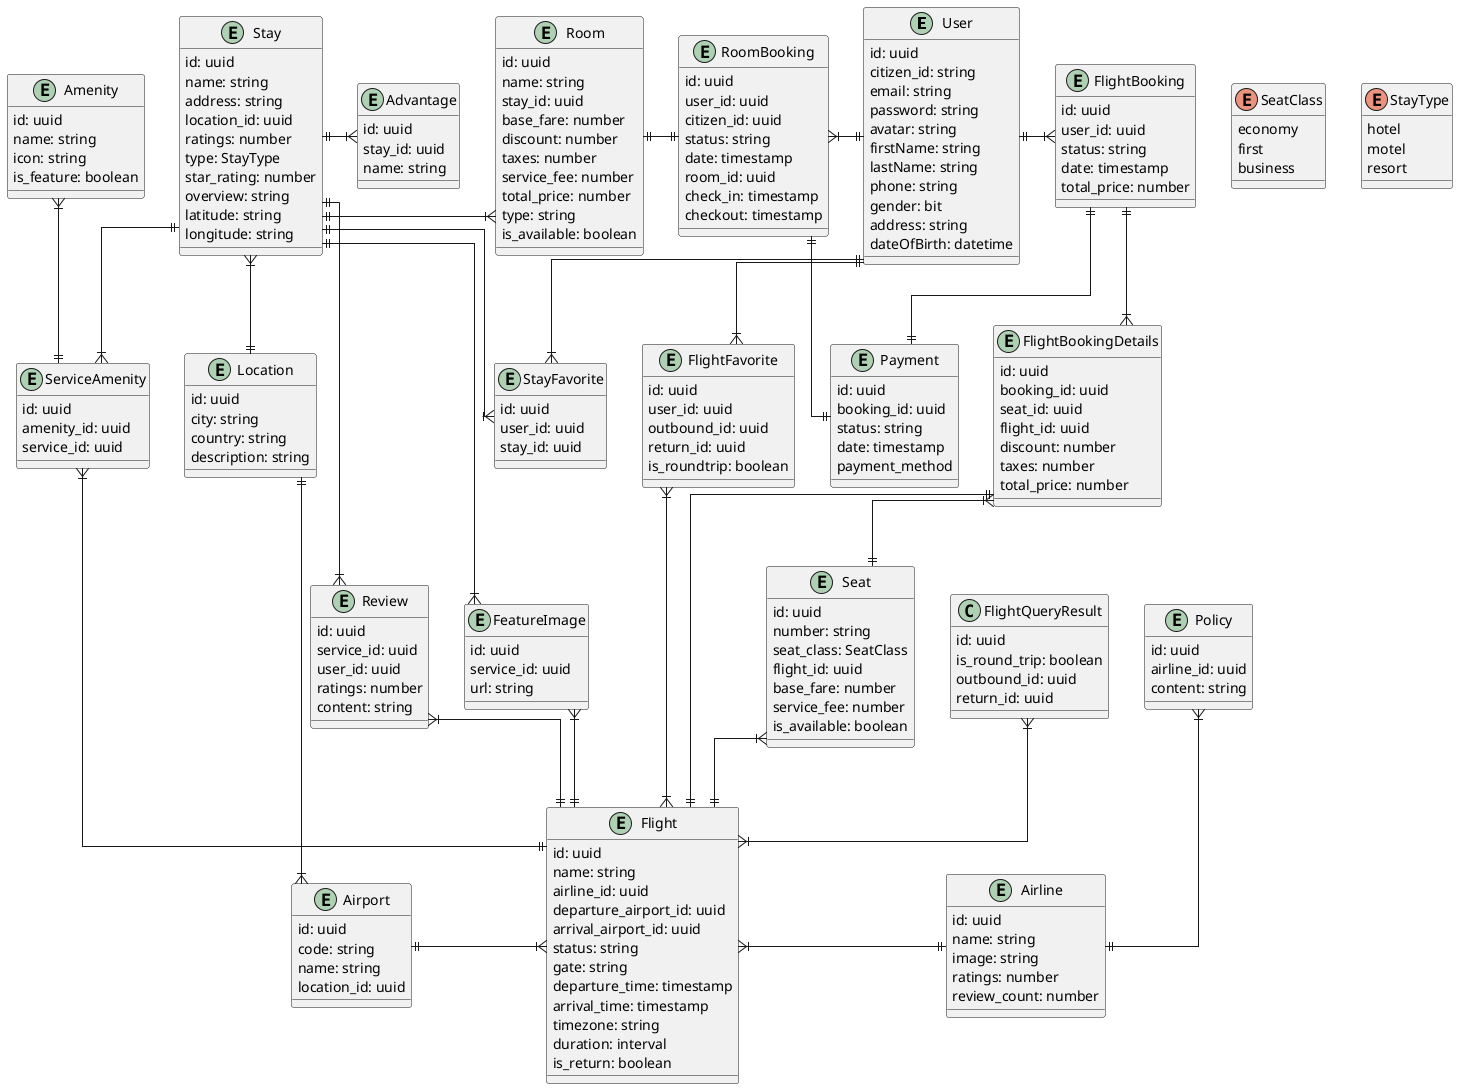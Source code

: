 @startuml yuh
skinparam Linetype ortho

entity User {
    id: uuid
    citizen_id: string
    email: string
    password: string
    avatar: string
    firstName: string
    lastName: string
    phone: string
    gender: bit
    address: string
    dateOfBirth: datetime
}

entity StayFavorite {
    id: uuid
    user_id: uuid
    stay_id: uuid
}

entity FlightFavorite {
    id: uuid
    user_id: uuid
    outbound_id: uuid
    return_id: uuid
    is_roundtrip: boolean
}

entity Flight {
    id: uuid
    name: string
    airline_id: uuid
    departure_airport_id: uuid
    arrival_airport_id: uuid
    status: string
    gate: string
    departure_time: timestamp
    arrival_time: timestamp
    timezone: string
    duration: interval
    is_return: boolean
}

class FlightQueryResult {
    id: uuid
    is_round_trip: boolean
    outbound_id: uuid
    return_id: uuid
}

entity Seat {
    id: uuid
    number: string
    seat_class: SeatClass
    flight_id: uuid
    base_fare: number
    service_fee: number
    is_available: boolean
}

entity FlightBooking {
    id: uuid
    user_id: uuid
    status: string
    date: timestamp
    total_price: number
}

entity FlightBookingDetails {
    id: uuid
    booking_id: uuid
    seat_id: uuid
    flight_id: uuid
    discount: number
    taxes: number
    total_price: number
}

enum SeatClass {
    economy
    first
    business
}

entity Amenity {
    id: uuid
    name: string
    icon: string
    is_feature: boolean
}

entity ServiceAmenity {
    id: uuid
    amenity_id: uuid
    service_id: uuid
}

entity Airport {
    id: uuid
    code: string
    name: string
    location_id: uuid
}

entity Airline {
    id: uuid
    name: string
    image: string
    ratings: number
    review_count: number
}

entity Review {
    id: uuid
    service_id: uuid
    user_id: uuid
    ratings: number
    content: string
}

entity Policy {
    id: uuid
    airline_id: uuid
    content: string
}

entity FeatureImage {
    id: uuid
    service_id: uuid
    url: string
}

entity Stay {
    id: uuid
    name: string
    address: string
    location_id: uuid
    ratings: number
    type: StayType
    star_rating: number
    overview: string
    latitude: string
    longitude: string
}

entity Advantage {
    id: uuid
    stay_id: uuid
    name: string
}

enum StayType {
    hotel 
    motel 
    resort 
}

entity Room {
    id: uuid
    name: string
    stay_id: uuid
    base_fare: number
    discount: number
    taxes: number
    service_fee: number
    total_price: number
    type: string
    is_available: boolean
}

entity RoomBooking {
    id: uuid
    user_id: uuid
    citizen_id: uuid
    status: string
    date: timestamp
    room_id: uuid
    check_in: timestamp
    checkout: timestamp
}

entity Location {
    id: uuid
    city: string
    country: string
    description: string
}

entity Payment {
    id: uuid
    booking_id: uuid
    status: string
    date: timestamp
    payment_method
}

StayFavorite }|-up-|| User
FlightFavorite }|-up-|| User

RoomBooking }|-right-|| User
RoomBooking ||-left-|| Room
RoomBooking ||--|| Payment

StayFavorite }|-up-|| Stay
Review }|-up-|| Stay 
Review }|--|| Flight
ServiceAmenity }|-up-|| Stay 
ServiceAmenity }|--|| Flight
Amenity }|--|| ServiceAmenity

Advantage }|-left-|| Stay
FeatureImage }|-up-|| Stay 
FeatureImage }|--|| Flight

Room }|-left-|| Stay 

Flight }|-right-|| Airline
Policy }|--|| Airline
Flight }|-left-|| Airport

Airport }|-up-|| Location
Stay }|--|| Location

Seat }|--|| Flight
FlightFavorite }|--|{ Flight
FlightBooking ||--|{ FlightBookingDetails
FlightBookingDetails }|--|| Seat
FlightBookingDetails ||--|| Flight
FlightQueryResult }|--|{ Flight
FlightBooking }|-left-|| User
FlightBooking ||-down-|| Payment

@enduml